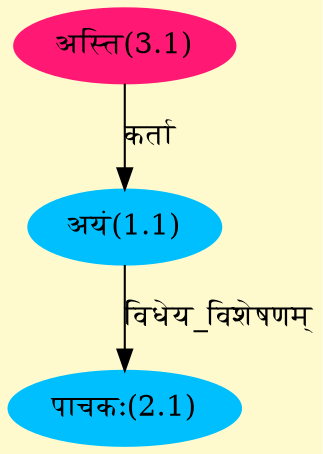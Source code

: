 digraph G{
rankdir=BT;
 compound=true;
 bgcolor="lemonchiffon1";
Node1_1 [style=filled, color="#00BFFF" label = "अयं(1.1)"]
Node3_1 [style=filled, color="#FF1975" label = "अस्ति(3.1)"]
Node2_1 [style=filled, color="#00BFFF" label = "पाचकः(2.1)"]
/* Start of Relations section */

Node1_1 -> Node3_1 [  label="कर्ता"  dir="back" ]
Node2_1 -> Node1_1 [  label="विधेय_विशेषणम्"  dir="back" ]
}

